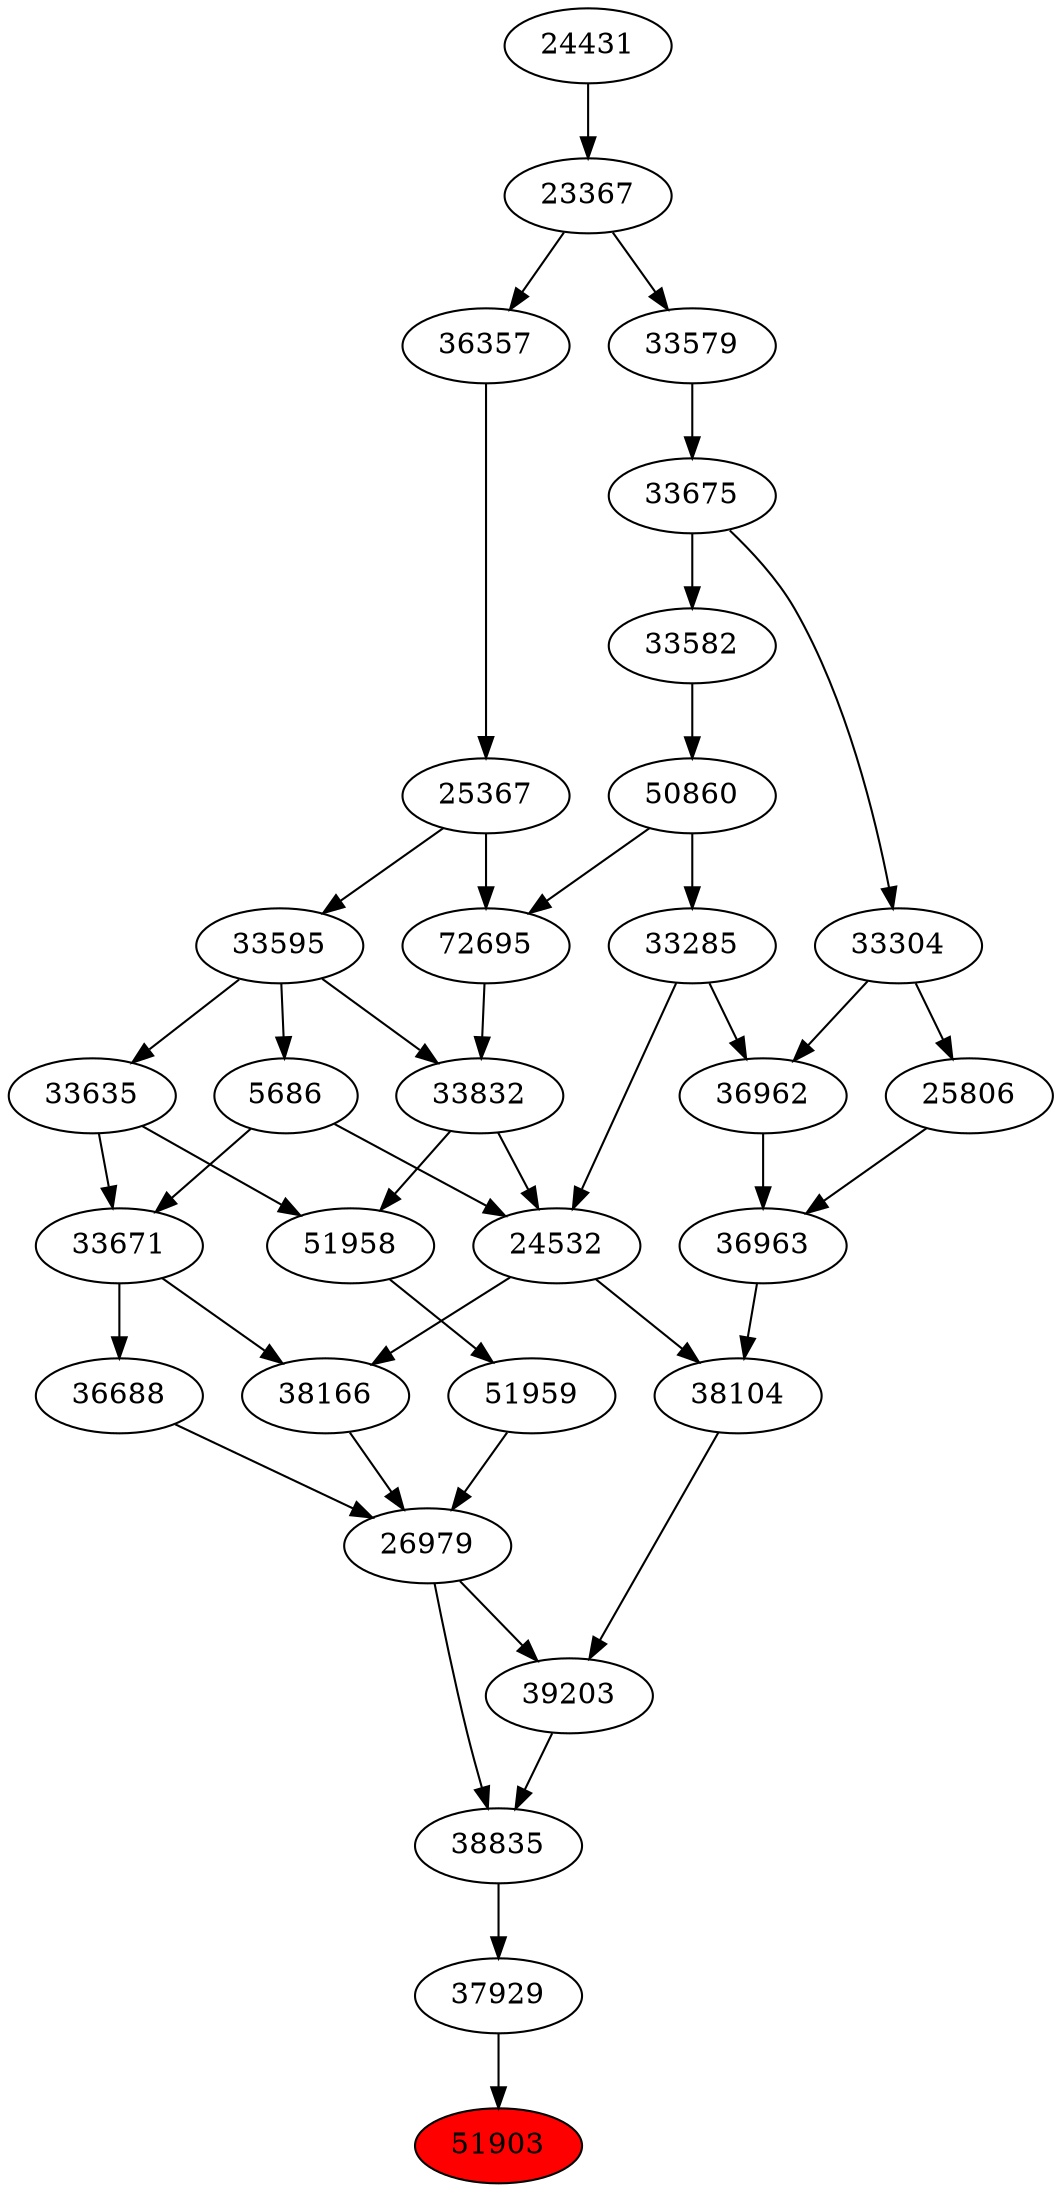 strict digraph{ 
51903 [label="51903" fillcolor=red style=filled]
37929 -> 51903
37929 [label="37929"]
38835 -> 37929
38835 [label="38835"]
26979 -> 38835
39203 -> 38835
26979 [label="26979"]
36688 -> 26979
38166 -> 26979
51959 -> 26979
39203 [label="39203"]
38104 -> 39203
26979 -> 39203
36688 [label="36688"]
33671 -> 36688
38166 [label="38166"]
24532 -> 38166
33671 -> 38166
51959 [label="51959"]
51958 -> 51959
38104 [label="38104"]
24532 -> 38104
36963 -> 38104
33671 [label="33671"]
5686 -> 33671
33635 -> 33671
24532 [label="24532"]
33285 -> 24532
5686 -> 24532
33832 -> 24532
51958 [label="51958"]
33832 -> 51958
33635 -> 51958
36963 [label="36963"]
36962 -> 36963
25806 -> 36963
5686 [label="5686"]
33595 -> 5686
33635 [label="33635"]
33595 -> 33635
33285 [label="33285"]
50860 -> 33285
33832 [label="33832"]
72695 -> 33832
33595 -> 33832
36962 [label="36962"]
33285 -> 36962
33304 -> 36962
25806 [label="25806"]
33304 -> 25806
33595 [label="33595"]
25367 -> 33595
50860 [label="50860"]
33582 -> 50860
72695 [label="72695"]
50860 -> 72695
25367 -> 72695
33304 [label="33304"]
33675 -> 33304
25367 [label="25367"]
36357 -> 25367
33582 [label="33582"]
33675 -> 33582
33675 [label="33675"]
33579 -> 33675
36357 [label="36357"]
23367 -> 36357
33579 [label="33579"]
23367 -> 33579
23367 [label="23367"]
24431 -> 23367
24431 [label="24431"]
}